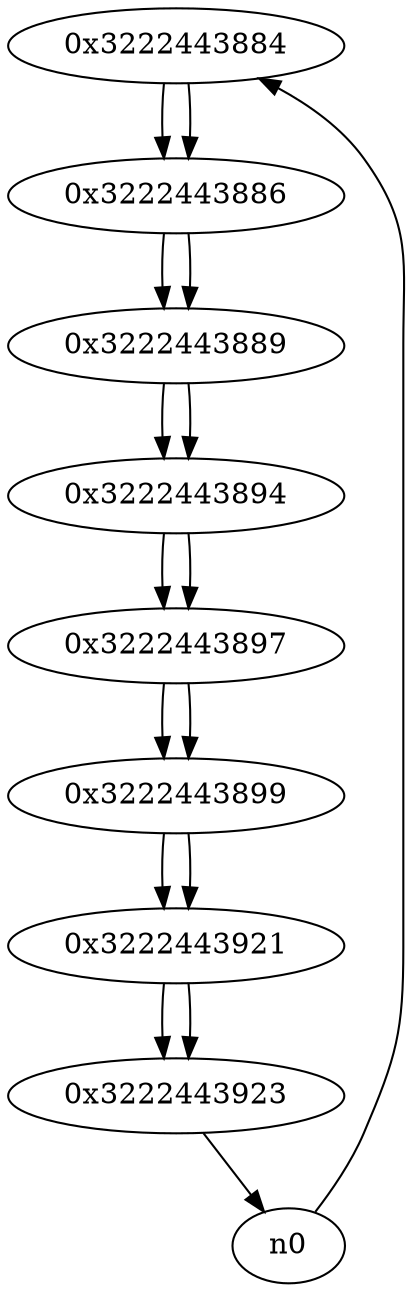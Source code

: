 digraph G{
/* nodes */
  n1 [label="0x3222443884"]
  n2 [label="0x3222443886"]
  n3 [label="0x3222443889"]
  n4 [label="0x3222443894"]
  n5 [label="0x3222443897"]
  n6 [label="0x3222443899"]
  n7 [label="0x3222443921"]
  n8 [label="0x3222443923"]
/* edges */
n1 -> n2;
n0 -> n1;
n2 -> n3;
n1 -> n2;
n3 -> n4;
n2 -> n3;
n4 -> n5;
n3 -> n4;
n5 -> n6;
n4 -> n5;
n6 -> n7;
n5 -> n6;
n7 -> n8;
n6 -> n7;
n8 -> n0;
n7 -> n8;
}
